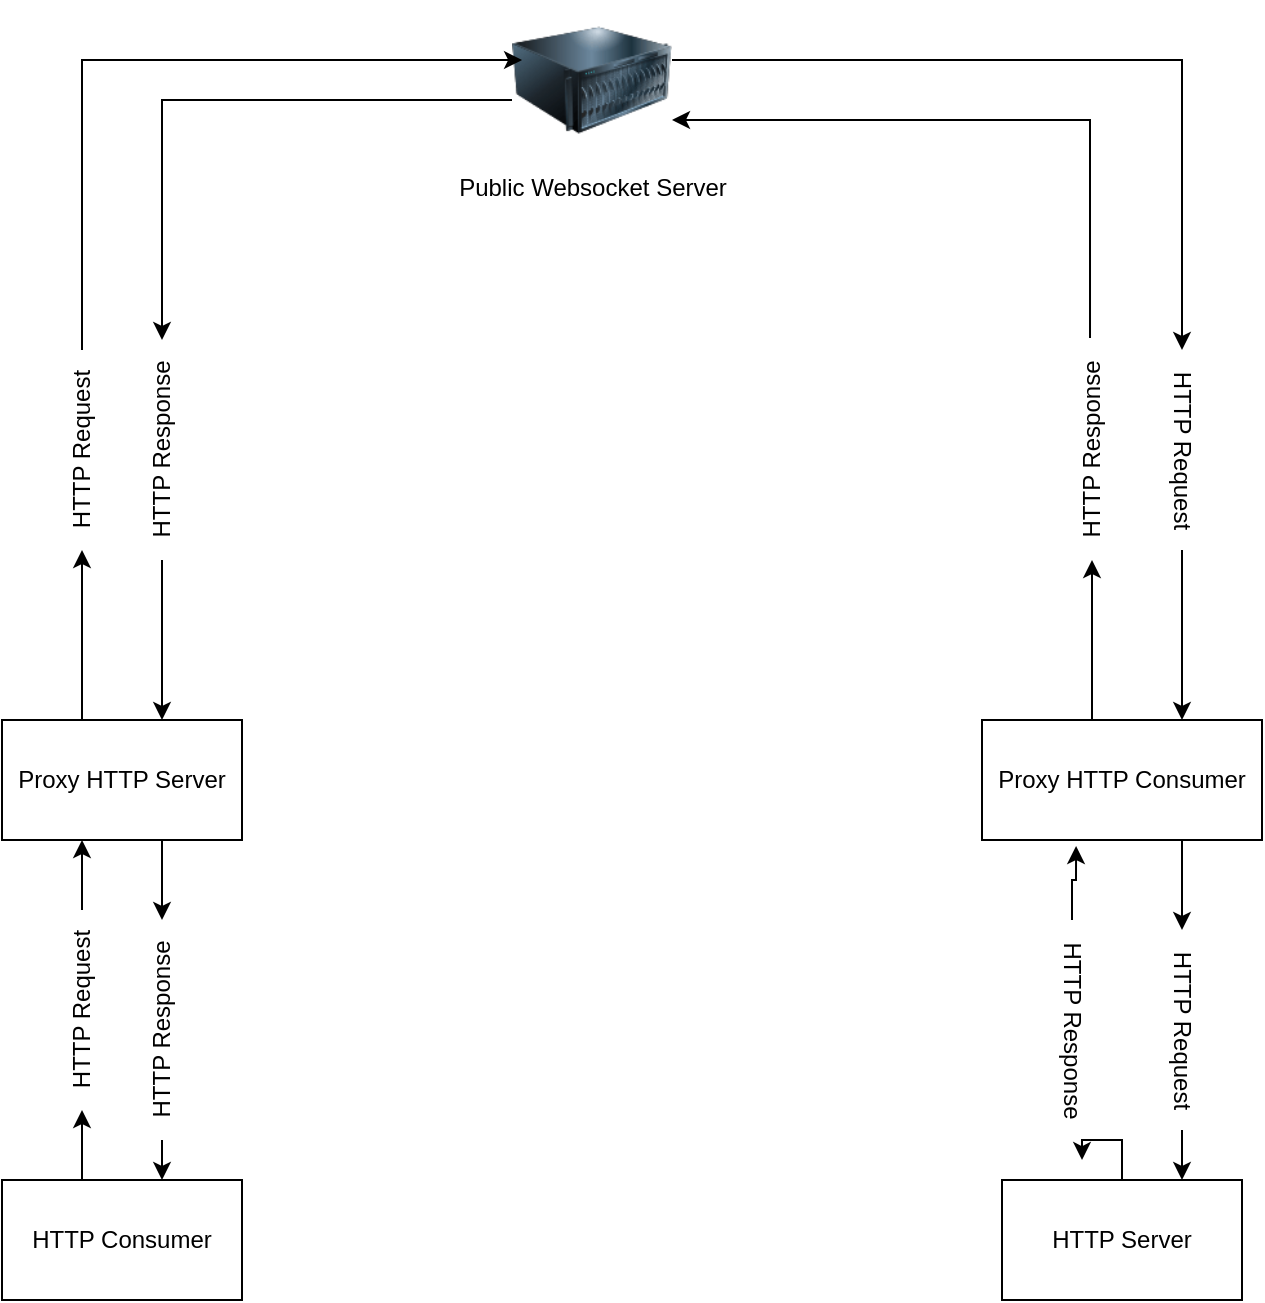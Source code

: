 <mxfile version="21.2.1" type="github">
  <diagram name="Page-1" id="Cl_RyHP-qeL_iuJ1_8LN">
    <mxGraphModel dx="1434" dy="775" grid="1" gridSize="10" guides="1" tooltips="1" connect="1" arrows="1" fold="1" page="1" pageScale="1" pageWidth="850" pageHeight="1100" math="0" shadow="0">
      <root>
        <mxCell id="0" />
        <mxCell id="1" parent="0" />
        <mxCell id="M_4hoaOgUC3wFRqDc9iV-23" style="edgeStyle=orthogonalEdgeStyle;rounded=0;orthogonalLoop=1;jettySize=auto;html=1;" edge="1" parent="1" source="ln6owdjJWBcUK8_FFF5o-1" target="M_4hoaOgUC3wFRqDc9iV-10">
          <mxGeometry relative="1" as="geometry">
            <Array as="points">
              <mxPoint x="720" y="60" />
            </Array>
          </mxGeometry>
        </mxCell>
        <mxCell id="M_4hoaOgUC3wFRqDc9iV-40" style="edgeStyle=orthogonalEdgeStyle;rounded=0;orthogonalLoop=1;jettySize=auto;html=1;" edge="1" parent="1" source="ln6owdjJWBcUK8_FFF5o-1" target="M_4hoaOgUC3wFRqDc9iV-33">
          <mxGeometry relative="1" as="geometry">
            <Array as="points">
              <mxPoint x="210" y="80" />
            </Array>
          </mxGeometry>
        </mxCell>
        <mxCell id="ln6owdjJWBcUK8_FFF5o-1" value="Public Websocket Server" style="image;html=1;image=img/lib/clip_art/computers/Server_128x128.png" parent="1" vertex="1">
          <mxGeometry x="385" y="30" width="80" height="80" as="geometry" />
        </mxCell>
        <mxCell id="M_4hoaOgUC3wFRqDc9iV-20" style="edgeStyle=orthogonalEdgeStyle;rounded=0;orthogonalLoop=1;jettySize=auto;html=1;" edge="1" parent="1" source="M_4hoaOgUC3wFRqDc9iV-2" target="M_4hoaOgUC3wFRqDc9iV-11">
          <mxGeometry relative="1" as="geometry">
            <Array as="points">
              <mxPoint x="170" y="370" />
              <mxPoint x="170" y="370" />
            </Array>
          </mxGeometry>
        </mxCell>
        <mxCell id="M_4hoaOgUC3wFRqDc9iV-39" style="edgeStyle=orthogonalEdgeStyle;rounded=0;orthogonalLoop=1;jettySize=auto;html=1;" edge="1" parent="1" source="M_4hoaOgUC3wFRqDc9iV-2" target="M_4hoaOgUC3wFRqDc9iV-35">
          <mxGeometry relative="1" as="geometry">
            <Array as="points">
              <mxPoint x="210" y="460" />
              <mxPoint x="210" y="460" />
            </Array>
          </mxGeometry>
        </mxCell>
        <mxCell id="M_4hoaOgUC3wFRqDc9iV-2" value="Proxy HTTP Server" style="rounded=0;whiteSpace=wrap;html=1;" vertex="1" parent="1">
          <mxGeometry x="130" y="390" width="120" height="60" as="geometry" />
        </mxCell>
        <mxCell id="M_4hoaOgUC3wFRqDc9iV-26" style="edgeStyle=orthogonalEdgeStyle;rounded=0;orthogonalLoop=1;jettySize=auto;html=1;" edge="1" parent="1" source="M_4hoaOgUC3wFRqDc9iV-3" target="M_4hoaOgUC3wFRqDc9iV-15">
          <mxGeometry relative="1" as="geometry">
            <Array as="points">
              <mxPoint x="720" y="470" />
              <mxPoint x="720" y="470" />
            </Array>
          </mxGeometry>
        </mxCell>
        <mxCell id="M_4hoaOgUC3wFRqDc9iV-30" value="" style="edgeStyle=orthogonalEdgeStyle;rounded=0;orthogonalLoop=1;jettySize=auto;html=1;" edge="1" parent="1" source="M_4hoaOgUC3wFRqDc9iV-3" target="M_4hoaOgUC3wFRqDc9iV-17">
          <mxGeometry relative="1" as="geometry">
            <Array as="points">
              <mxPoint x="675" y="370" />
              <mxPoint x="675" y="370" />
            </Array>
          </mxGeometry>
        </mxCell>
        <mxCell id="M_4hoaOgUC3wFRqDc9iV-3" value="Proxy HTTP Consumer" style="rounded=0;whiteSpace=wrap;html=1;" vertex="1" parent="1">
          <mxGeometry x="620" y="390" width="140" height="60" as="geometry" />
        </mxCell>
        <mxCell id="M_4hoaOgUC3wFRqDc9iV-18" style="edgeStyle=orthogonalEdgeStyle;rounded=0;orthogonalLoop=1;jettySize=auto;html=1;" edge="1" parent="1" source="M_4hoaOgUC3wFRqDc9iV-5" target="M_4hoaOgUC3wFRqDc9iV-14">
          <mxGeometry relative="1" as="geometry">
            <Array as="points">
              <mxPoint x="170" y="610" />
              <mxPoint x="170" y="610" />
            </Array>
          </mxGeometry>
        </mxCell>
        <mxCell id="M_4hoaOgUC3wFRqDc9iV-5" value="HTTP Consumer" style="rounded=0;whiteSpace=wrap;html=1;" vertex="1" parent="1">
          <mxGeometry x="130" y="620" width="120" height="60" as="geometry" />
        </mxCell>
        <mxCell id="M_4hoaOgUC3wFRqDc9iV-28" style="edgeStyle=orthogonalEdgeStyle;rounded=0;orthogonalLoop=1;jettySize=auto;html=1;entryX=1.091;entryY=0.333;entryDx=0;entryDy=0;entryPerimeter=0;" edge="1" parent="1" source="M_4hoaOgUC3wFRqDc9iV-6" target="M_4hoaOgUC3wFRqDc9iV-16">
          <mxGeometry relative="1" as="geometry" />
        </mxCell>
        <mxCell id="M_4hoaOgUC3wFRqDc9iV-6" value="HTTP Server" style="rounded=0;whiteSpace=wrap;html=1;" vertex="1" parent="1">
          <mxGeometry x="630" y="620" width="120" height="60" as="geometry" />
        </mxCell>
        <mxCell id="M_4hoaOgUC3wFRqDc9iV-25" style="edgeStyle=orthogonalEdgeStyle;rounded=0;orthogonalLoop=1;jettySize=auto;html=1;" edge="1" parent="1" source="M_4hoaOgUC3wFRqDc9iV-10" target="M_4hoaOgUC3wFRqDc9iV-3">
          <mxGeometry relative="1" as="geometry">
            <Array as="points">
              <mxPoint x="720" y="370" />
              <mxPoint x="720" y="370" />
            </Array>
          </mxGeometry>
        </mxCell>
        <mxCell id="M_4hoaOgUC3wFRqDc9iV-10" value="HTTP Request" style="text;html=1;align=center;verticalAlign=middle;resizable=0;points=[];autosize=1;strokeColor=none;fillColor=none;rotation=90;" vertex="1" parent="1">
          <mxGeometry x="670" y="240" width="100" height="30" as="geometry" />
        </mxCell>
        <mxCell id="M_4hoaOgUC3wFRqDc9iV-21" style="edgeStyle=orthogonalEdgeStyle;rounded=0;orthogonalLoop=1;jettySize=auto;html=1;entryX=0.063;entryY=0.375;entryDx=0;entryDy=0;entryPerimeter=0;" edge="1" parent="1" source="M_4hoaOgUC3wFRqDc9iV-11" target="ln6owdjJWBcUK8_FFF5o-1">
          <mxGeometry relative="1" as="geometry">
            <Array as="points">
              <mxPoint x="170" y="60" />
            </Array>
          </mxGeometry>
        </mxCell>
        <mxCell id="M_4hoaOgUC3wFRqDc9iV-11" value="HTTP Request" style="text;html=1;align=center;verticalAlign=middle;resizable=0;points=[];autosize=1;strokeColor=none;fillColor=none;rotation=-90;" vertex="1" parent="1">
          <mxGeometry x="120" y="240" width="100" height="30" as="geometry" />
        </mxCell>
        <mxCell id="M_4hoaOgUC3wFRqDc9iV-19" value="" style="edgeStyle=orthogonalEdgeStyle;rounded=0;orthogonalLoop=1;jettySize=auto;html=1;" edge="1" parent="1" source="M_4hoaOgUC3wFRqDc9iV-14" target="M_4hoaOgUC3wFRqDc9iV-2">
          <mxGeometry relative="1" as="geometry">
            <Array as="points">
              <mxPoint x="170" y="460" />
              <mxPoint x="170" y="460" />
            </Array>
          </mxGeometry>
        </mxCell>
        <mxCell id="M_4hoaOgUC3wFRqDc9iV-14" value="HTTP Request" style="text;html=1;align=center;verticalAlign=middle;resizable=0;points=[];autosize=1;strokeColor=none;fillColor=none;rotation=-90;" vertex="1" parent="1">
          <mxGeometry x="120" y="520" width="100" height="30" as="geometry" />
        </mxCell>
        <mxCell id="M_4hoaOgUC3wFRqDc9iV-27" style="edgeStyle=orthogonalEdgeStyle;rounded=0;orthogonalLoop=1;jettySize=auto;html=1;entryX=0.75;entryY=0;entryDx=0;entryDy=0;" edge="1" parent="1" source="M_4hoaOgUC3wFRqDc9iV-15" target="M_4hoaOgUC3wFRqDc9iV-6">
          <mxGeometry relative="1" as="geometry" />
        </mxCell>
        <mxCell id="M_4hoaOgUC3wFRqDc9iV-15" value="HTTP Request" style="text;html=1;align=center;verticalAlign=middle;resizable=0;points=[];autosize=1;strokeColor=none;fillColor=none;rotation=90;" vertex="1" parent="1">
          <mxGeometry x="670" y="530" width="100" height="30" as="geometry" />
        </mxCell>
        <mxCell id="M_4hoaOgUC3wFRqDc9iV-29" style="edgeStyle=orthogonalEdgeStyle;rounded=0;orthogonalLoop=1;jettySize=auto;html=1;entryX=0.336;entryY=1.05;entryDx=0;entryDy=0;entryPerimeter=0;" edge="1" parent="1" source="M_4hoaOgUC3wFRqDc9iV-16" target="M_4hoaOgUC3wFRqDc9iV-3">
          <mxGeometry relative="1" as="geometry" />
        </mxCell>
        <mxCell id="M_4hoaOgUC3wFRqDc9iV-16" value="HTTP Response" style="text;html=1;align=center;verticalAlign=middle;resizable=0;points=[];autosize=1;strokeColor=none;fillColor=none;rotation=90;" vertex="1" parent="1">
          <mxGeometry x="610" y="530" width="110" height="30" as="geometry" />
        </mxCell>
        <mxCell id="M_4hoaOgUC3wFRqDc9iV-31" style="edgeStyle=orthogonalEdgeStyle;rounded=0;orthogonalLoop=1;jettySize=auto;html=1;entryX=1;entryY=0.75;entryDx=0;entryDy=0;exitX=1.009;exitY=0.467;exitDx=0;exitDy=0;exitPerimeter=0;" edge="1" parent="1" source="M_4hoaOgUC3wFRqDc9iV-17" target="ln6owdjJWBcUK8_FFF5o-1">
          <mxGeometry relative="1" as="geometry" />
        </mxCell>
        <mxCell id="M_4hoaOgUC3wFRqDc9iV-17" value="HTTP Response" style="text;html=1;align=center;verticalAlign=middle;resizable=0;points=[];autosize=1;strokeColor=none;fillColor=none;rotation=-90;" vertex="1" parent="1">
          <mxGeometry x="620" y="240" width="110" height="30" as="geometry" />
        </mxCell>
        <mxCell id="M_4hoaOgUC3wFRqDc9iV-34" style="edgeStyle=orthogonalEdgeStyle;rounded=0;orthogonalLoop=1;jettySize=auto;html=1;" edge="1" parent="1" source="M_4hoaOgUC3wFRqDc9iV-33" target="M_4hoaOgUC3wFRqDc9iV-2">
          <mxGeometry relative="1" as="geometry">
            <Array as="points">
              <mxPoint x="210" y="370" />
              <mxPoint x="210" y="370" />
            </Array>
          </mxGeometry>
        </mxCell>
        <mxCell id="M_4hoaOgUC3wFRqDc9iV-33" value="HTTP Response" style="text;html=1;align=center;verticalAlign=middle;resizable=0;points=[];autosize=1;strokeColor=none;fillColor=none;rotation=-90;" vertex="1" parent="1">
          <mxGeometry x="155" y="240" width="110" height="30" as="geometry" />
        </mxCell>
        <mxCell id="M_4hoaOgUC3wFRqDc9iV-37" style="edgeStyle=orthogonalEdgeStyle;rounded=0;orthogonalLoop=1;jettySize=auto;html=1;" edge="1" parent="1" source="M_4hoaOgUC3wFRqDc9iV-35" target="M_4hoaOgUC3wFRqDc9iV-5">
          <mxGeometry relative="1" as="geometry">
            <Array as="points">
              <mxPoint x="210" y="610" />
              <mxPoint x="210" y="610" />
            </Array>
          </mxGeometry>
        </mxCell>
        <mxCell id="M_4hoaOgUC3wFRqDc9iV-35" value="HTTP Response" style="text;html=1;align=center;verticalAlign=middle;resizable=0;points=[];autosize=1;strokeColor=none;fillColor=none;rotation=-90;" vertex="1" parent="1">
          <mxGeometry x="155" y="530" width="110" height="30" as="geometry" />
        </mxCell>
      </root>
    </mxGraphModel>
  </diagram>
</mxfile>

